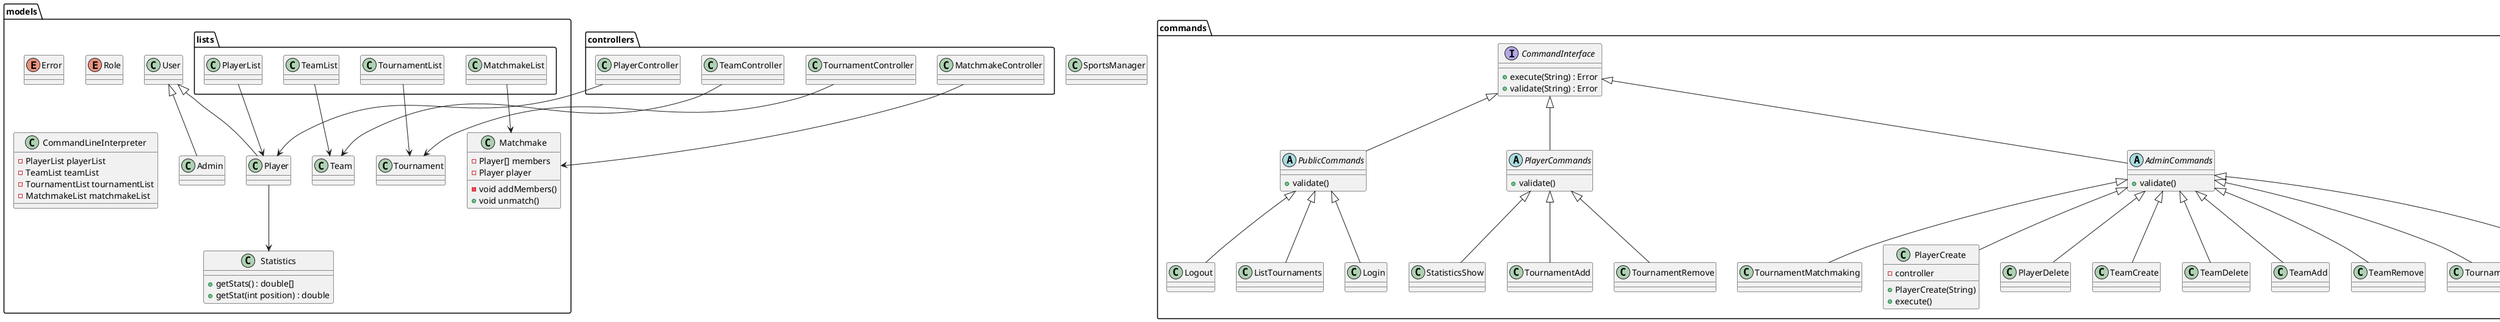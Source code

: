@startuml

class SportsManager

package models {

  enum Error

  enum Role
  
  class User {
  
  }
  
  class Player {
  
  }
  
  class Admin {
  
  }
  
  class Team {
  
  }
  
  class Tournament {
  
  }
  
  class Matchmake {
    - Player[] members
    - Player player
    - void addMembers()
    + void unmatch()
  }
  
  class Statistics {
    + getStats() : double[]
    + getStat(int position) : double
  }
  
  class CommandLineInterpreter {
    - PlayerList playerList
    - TeamList teamList
    - TournamentList tournamentList
    - MatchmakeList matchmakeList    
  }
  
  package lists {
    class PlayerList {
    
    }
    
    class TeamList {
    
    }
    
    class TournamentList {
    
    }
    
    class MatchmakeList {
    
    }
  }
}

package commands {
  interface CommandInterface {
    +execute(String) : Error
    +validate(String) : Error
  }

  abstract AdminCommands {
    +validate()
  }

  abstract PublicCommands {
    +validate()
  }

  abstract PlayerCommands {
    +validate()
  }
  
  class PlayerCreate {
    -controller
    +PlayerCreate(String)
    +execute()
  }
  
  
  class PlayerDelete
  class TeamCreate
  class TeamDelete
  class TeamAdd
  class TeamRemove
  class TournamentCreate
  class TournamentDelete
  class TournamentAdd
  class TournamentRemove
  class TournamentMatchmaking
  class ListTournaments
  class StatisticsShow
  class Login
  class Logout
  
}

package views {

  

  class ErrorView {

  }

  class CLIView
  abstract View
}

package controllers {
  class PlayerController
  class TeamController
  class TournamentController
  class MatchmakeController
}

PlayerList -down-> Player
TeamList -down-> Team
TournamentList -down-> Tournament
MatchmakeList -down-> Matchmake
User <|-down- Player 
User <|-down- Admin
Player -down-> Statistics

CommandInterface <|-down- AdminCommands
CommandInterface <|-down- PublicCommands
CommandInterface <|-down- PlayerCommands

AdminCommands <|-down- PlayerCreate
AdminCommands <|-down- PlayerDelete
AdminCommands <|-down- TeamCreate
AdminCommands <|-down- TeamDelete
AdminCommands <|-down- TeamAdd
AdminCommands <|-down- TeamRemove
AdminCommands <|-down- TournamentCreate
AdminCommands <|-down- TournamentDelete
AdminCommands <|-down- TournamentMatchmaking

PlayerCommands <|-down- TournamentAdd
PlayerCommands <|-down- TournamentRemove
PlayerCommands <|-down- StatisticsShow

PublicCommands <|-down- Login
PublicCommands <|-down- Logout
PublicCommands <|-down- ListTournaments

PlayerController -down-> Player
TeamController -down-> Team
TournamentController -down-> Tournament
MatchmakeController -down-> Matchmake

View <|-down- CLIView
View <|-down- ErrorView

@enduml